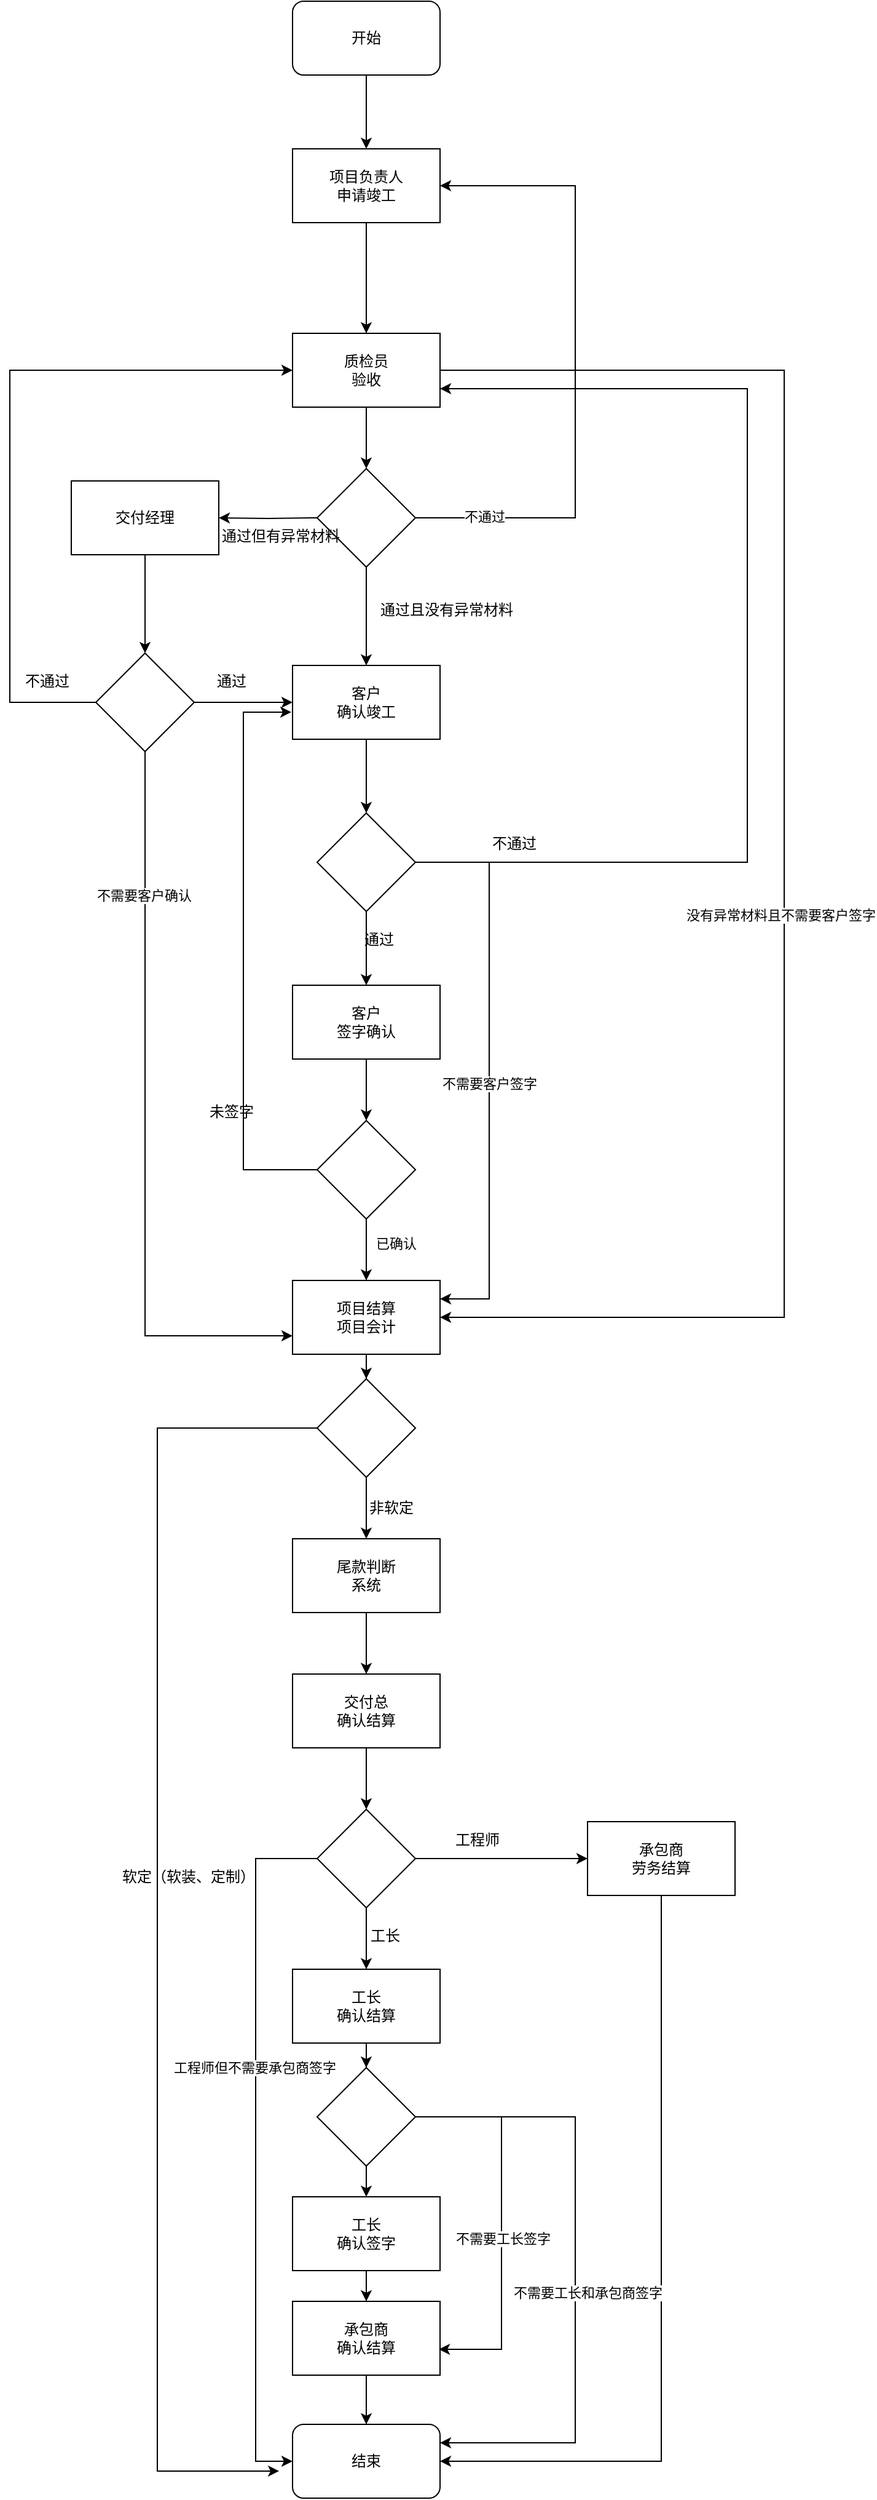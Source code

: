 <mxfile version="24.6.5" type="github">
  <diagram name="第 1 页" id="bbwo3R3Fuv7qdtXgfbBM">
    <mxGraphModel dx="1434" dy="746" grid="1" gridSize="10" guides="1" tooltips="1" connect="1" arrows="1" fold="1" page="1" pageScale="1" pageWidth="827" pageHeight="1169" math="0" shadow="0">
      <root>
        <mxCell id="0" />
        <mxCell id="1" parent="0" />
        <mxCell id="lWWr0W7DIhGmOb6FwgEh-4" value="" style="edgeStyle=orthogonalEdgeStyle;rounded=0;orthogonalLoop=1;jettySize=auto;html=1;" edge="1" parent="1" source="lWWr0W7DIhGmOb6FwgEh-2" target="lWWr0W7DIhGmOb6FwgEh-3">
          <mxGeometry relative="1" as="geometry" />
        </mxCell>
        <mxCell id="lWWr0W7DIhGmOb6FwgEh-2" value="开始" style="rounded=1;whiteSpace=wrap;html=1;" vertex="1" parent="1">
          <mxGeometry x="330" y="140" width="120" height="60" as="geometry" />
        </mxCell>
        <mxCell id="lWWr0W7DIhGmOb6FwgEh-6" value="" style="edgeStyle=orthogonalEdgeStyle;rounded=0;orthogonalLoop=1;jettySize=auto;html=1;" edge="1" parent="1" source="lWWr0W7DIhGmOb6FwgEh-3" target="lWWr0W7DIhGmOb6FwgEh-5">
          <mxGeometry relative="1" as="geometry" />
        </mxCell>
        <mxCell id="lWWr0W7DIhGmOb6FwgEh-3" value="项目负责人&lt;div&gt;申请竣工&lt;/div&gt;" style="rounded=0;whiteSpace=wrap;html=1;" vertex="1" parent="1">
          <mxGeometry x="330" y="260" width="120" height="60" as="geometry" />
        </mxCell>
        <mxCell id="lWWr0W7DIhGmOb6FwgEh-9" value="" style="edgeStyle=orthogonalEdgeStyle;rounded=0;orthogonalLoop=1;jettySize=auto;html=1;" edge="1" parent="1" source="lWWr0W7DIhGmOb6FwgEh-5" target="lWWr0W7DIhGmOb6FwgEh-7">
          <mxGeometry relative="1" as="geometry" />
        </mxCell>
        <mxCell id="lWWr0W7DIhGmOb6FwgEh-66" style="edgeStyle=orthogonalEdgeStyle;rounded=0;orthogonalLoop=1;jettySize=auto;html=1;entryX=1;entryY=0.5;entryDx=0;entryDy=0;" edge="1" parent="1" source="lWWr0W7DIhGmOb6FwgEh-5" target="lWWr0W7DIhGmOb6FwgEh-27">
          <mxGeometry relative="1" as="geometry">
            <Array as="points">
              <mxPoint x="730" y="440" />
              <mxPoint x="730" y="1210" />
            </Array>
          </mxGeometry>
        </mxCell>
        <mxCell id="lWWr0W7DIhGmOb6FwgEh-67" value="没有异常材料且不需要客户签字" style="edgeLabel;html=1;align=center;verticalAlign=middle;resizable=0;points=[];" vertex="1" connectable="0" parent="lWWr0W7DIhGmOb6FwgEh-66">
          <mxGeometry x="0.087" y="-3" relative="1" as="geometry">
            <mxPoint as="offset" />
          </mxGeometry>
        </mxCell>
        <mxCell id="lWWr0W7DIhGmOb6FwgEh-5" value="质检员&lt;div&gt;验收&lt;/div&gt;" style="rounded=0;whiteSpace=wrap;html=1;" vertex="1" parent="1">
          <mxGeometry x="330" y="410" width="120" height="60" as="geometry" />
        </mxCell>
        <mxCell id="lWWr0W7DIhGmOb6FwgEh-10" value="" style="edgeStyle=orthogonalEdgeStyle;rounded=0;orthogonalLoop=1;jettySize=auto;html=1;entryX=1;entryY=0.5;entryDx=0;entryDy=0;" edge="1" parent="1" target="lWWr0W7DIhGmOb6FwgEh-8">
          <mxGeometry relative="1" as="geometry">
            <mxPoint x="350" y="560" as="sourcePoint" />
            <mxPoint x="250" y="640" as="targetPoint" />
            <Array as="points" />
          </mxGeometry>
        </mxCell>
        <mxCell id="lWWr0W7DIhGmOb6FwgEh-11" style="edgeStyle=orthogonalEdgeStyle;rounded=0;orthogonalLoop=1;jettySize=auto;html=1;entryX=1;entryY=0.5;entryDx=0;entryDy=0;" edge="1" parent="1" source="lWWr0W7DIhGmOb6FwgEh-7" target="lWWr0W7DIhGmOb6FwgEh-3">
          <mxGeometry relative="1" as="geometry">
            <Array as="points">
              <mxPoint x="560" y="560" />
              <mxPoint x="560" y="290" />
            </Array>
          </mxGeometry>
        </mxCell>
        <mxCell id="lWWr0W7DIhGmOb6FwgEh-54" value="不通过" style="edgeLabel;html=1;align=center;verticalAlign=middle;resizable=0;points=[];" vertex="1" connectable="0" parent="lWWr0W7DIhGmOb6FwgEh-11">
          <mxGeometry x="-0.78" y="1" relative="1" as="geometry">
            <mxPoint as="offset" />
          </mxGeometry>
        </mxCell>
        <mxCell id="lWWr0W7DIhGmOb6FwgEh-13" value="" style="edgeStyle=orthogonalEdgeStyle;rounded=0;orthogonalLoop=1;jettySize=auto;html=1;" edge="1" parent="1" source="lWWr0W7DIhGmOb6FwgEh-7" target="lWWr0W7DIhGmOb6FwgEh-12">
          <mxGeometry relative="1" as="geometry" />
        </mxCell>
        <mxCell id="lWWr0W7DIhGmOb6FwgEh-7" value="" style="rhombus;whiteSpace=wrap;html=1;" vertex="1" parent="1">
          <mxGeometry x="350" y="520" width="80" height="80" as="geometry" />
        </mxCell>
        <mxCell id="lWWr0W7DIhGmOb6FwgEh-15" value="" style="edgeStyle=orthogonalEdgeStyle;rounded=0;orthogonalLoop=1;jettySize=auto;html=1;" edge="1" parent="1" source="lWWr0W7DIhGmOb6FwgEh-8" target="lWWr0W7DIhGmOb6FwgEh-14">
          <mxGeometry relative="1" as="geometry" />
        </mxCell>
        <mxCell id="lWWr0W7DIhGmOb6FwgEh-8" value="交付经理" style="rounded=0;whiteSpace=wrap;html=1;" vertex="1" parent="1">
          <mxGeometry x="150" y="530" width="120" height="60" as="geometry" />
        </mxCell>
        <mxCell id="lWWr0W7DIhGmOb6FwgEh-19" value="" style="edgeStyle=orthogonalEdgeStyle;rounded=0;orthogonalLoop=1;jettySize=auto;html=1;" edge="1" parent="1" source="lWWr0W7DIhGmOb6FwgEh-12" target="lWWr0W7DIhGmOb6FwgEh-18">
          <mxGeometry relative="1" as="geometry" />
        </mxCell>
        <mxCell id="lWWr0W7DIhGmOb6FwgEh-12" value="客户&lt;div&gt;确认竣工&lt;/div&gt;" style="rounded=0;whiteSpace=wrap;html=1;" vertex="1" parent="1">
          <mxGeometry x="330" y="680" width="120" height="60" as="geometry" />
        </mxCell>
        <mxCell id="lWWr0W7DIhGmOb6FwgEh-16" value="" style="edgeStyle=orthogonalEdgeStyle;rounded=0;orthogonalLoop=1;jettySize=auto;html=1;" edge="1" parent="1" source="lWWr0W7DIhGmOb6FwgEh-14" target="lWWr0W7DIhGmOb6FwgEh-12">
          <mxGeometry relative="1" as="geometry" />
        </mxCell>
        <mxCell id="lWWr0W7DIhGmOb6FwgEh-17" style="edgeStyle=orthogonalEdgeStyle;rounded=0;orthogonalLoop=1;jettySize=auto;html=1;entryX=0;entryY=0.5;entryDx=0;entryDy=0;" edge="1" parent="1" source="lWWr0W7DIhGmOb6FwgEh-14" target="lWWr0W7DIhGmOb6FwgEh-5">
          <mxGeometry relative="1" as="geometry">
            <Array as="points">
              <mxPoint x="100" y="710" />
              <mxPoint x="100" y="440" />
            </Array>
          </mxGeometry>
        </mxCell>
        <mxCell id="lWWr0W7DIhGmOb6FwgEh-68" style="edgeStyle=orthogonalEdgeStyle;rounded=0;orthogonalLoop=1;jettySize=auto;html=1;entryX=0;entryY=0.75;entryDx=0;entryDy=0;" edge="1" parent="1" source="lWWr0W7DIhGmOb6FwgEh-14" target="lWWr0W7DIhGmOb6FwgEh-27">
          <mxGeometry relative="1" as="geometry">
            <Array as="points">
              <mxPoint x="210" y="1225" />
            </Array>
          </mxGeometry>
        </mxCell>
        <mxCell id="lWWr0W7DIhGmOb6FwgEh-69" value="不需要客户确认" style="edgeLabel;html=1;align=center;verticalAlign=middle;resizable=0;points=[];" vertex="1" connectable="0" parent="lWWr0W7DIhGmOb6FwgEh-68">
          <mxGeometry x="-0.607" y="-1" relative="1" as="geometry">
            <mxPoint as="offset" />
          </mxGeometry>
        </mxCell>
        <mxCell id="lWWr0W7DIhGmOb6FwgEh-14" value="" style="rhombus;whiteSpace=wrap;html=1;" vertex="1" parent="1">
          <mxGeometry x="170" y="670" width="80" height="80" as="geometry" />
        </mxCell>
        <mxCell id="lWWr0W7DIhGmOb6FwgEh-20" style="edgeStyle=orthogonalEdgeStyle;rounded=0;orthogonalLoop=1;jettySize=auto;html=1;entryX=1;entryY=0.75;entryDx=0;entryDy=0;" edge="1" parent="1" source="lWWr0W7DIhGmOb6FwgEh-18" target="lWWr0W7DIhGmOb6FwgEh-5">
          <mxGeometry relative="1" as="geometry">
            <Array as="points">
              <mxPoint x="700" y="840" />
              <mxPoint x="700" y="455" />
            </Array>
          </mxGeometry>
        </mxCell>
        <mxCell id="lWWr0W7DIhGmOb6FwgEh-22" value="" style="edgeStyle=orthogonalEdgeStyle;rounded=0;orthogonalLoop=1;jettySize=auto;html=1;" edge="1" parent="1" source="lWWr0W7DIhGmOb6FwgEh-18" target="lWWr0W7DIhGmOb6FwgEh-21">
          <mxGeometry relative="1" as="geometry" />
        </mxCell>
        <mxCell id="lWWr0W7DIhGmOb6FwgEh-70" style="edgeStyle=orthogonalEdgeStyle;rounded=0;orthogonalLoop=1;jettySize=auto;html=1;entryX=1;entryY=0.25;entryDx=0;entryDy=0;" edge="1" parent="1" source="lWWr0W7DIhGmOb6FwgEh-18" target="lWWr0W7DIhGmOb6FwgEh-27">
          <mxGeometry relative="1" as="geometry">
            <Array as="points">
              <mxPoint x="490" y="840" />
              <mxPoint x="490" y="1195" />
            </Array>
          </mxGeometry>
        </mxCell>
        <mxCell id="lWWr0W7DIhGmOb6FwgEh-71" value="不需要客户签字" style="edgeLabel;html=1;align=center;verticalAlign=middle;resizable=0;points=[];" vertex="1" connectable="0" parent="lWWr0W7DIhGmOb6FwgEh-70">
          <mxGeometry x="-0.033" y="3" relative="1" as="geometry">
            <mxPoint x="-3" y="20" as="offset" />
          </mxGeometry>
        </mxCell>
        <mxCell id="lWWr0W7DIhGmOb6FwgEh-18" value="" style="rhombus;whiteSpace=wrap;html=1;" vertex="1" parent="1">
          <mxGeometry x="350" y="800" width="80" height="80" as="geometry" />
        </mxCell>
        <mxCell id="lWWr0W7DIhGmOb6FwgEh-24" value="" style="edgeStyle=orthogonalEdgeStyle;rounded=0;orthogonalLoop=1;jettySize=auto;html=1;" edge="1" parent="1" source="lWWr0W7DIhGmOb6FwgEh-21" target="lWWr0W7DIhGmOb6FwgEh-23">
          <mxGeometry relative="1" as="geometry" />
        </mxCell>
        <mxCell id="lWWr0W7DIhGmOb6FwgEh-21" value="客户&lt;div&gt;签字确认&lt;/div&gt;" style="rounded=0;whiteSpace=wrap;html=1;" vertex="1" parent="1">
          <mxGeometry x="330" y="940" width="120" height="60" as="geometry" />
        </mxCell>
        <mxCell id="lWWr0W7DIhGmOb6FwgEh-28" value="" style="edgeStyle=orthogonalEdgeStyle;rounded=0;orthogonalLoop=1;jettySize=auto;html=1;" edge="1" parent="1" source="lWWr0W7DIhGmOb6FwgEh-23" target="lWWr0W7DIhGmOb6FwgEh-27">
          <mxGeometry relative="1" as="geometry" />
        </mxCell>
        <mxCell id="lWWr0W7DIhGmOb6FwgEh-62" value="已确认" style="edgeLabel;html=1;align=center;verticalAlign=middle;resizable=0;points=[];" vertex="1" connectable="0" parent="lWWr0W7DIhGmOb6FwgEh-28">
          <mxGeometry x="-0.32" y="5" relative="1" as="geometry">
            <mxPoint x="19" y="3" as="offset" />
          </mxGeometry>
        </mxCell>
        <mxCell id="lWWr0W7DIhGmOb6FwgEh-23" value="" style="rhombus;whiteSpace=wrap;html=1;" vertex="1" parent="1">
          <mxGeometry x="350" y="1050" width="80" height="80" as="geometry" />
        </mxCell>
        <mxCell id="lWWr0W7DIhGmOb6FwgEh-25" style="edgeStyle=orthogonalEdgeStyle;rounded=0;orthogonalLoop=1;jettySize=auto;html=1;entryX=-0.008;entryY=0.633;entryDx=0;entryDy=0;entryPerimeter=0;" edge="1" parent="1" source="lWWr0W7DIhGmOb6FwgEh-23" target="lWWr0W7DIhGmOb6FwgEh-12">
          <mxGeometry relative="1" as="geometry">
            <Array as="points">
              <mxPoint x="290" y="1090" />
              <mxPoint x="290" y="718" />
            </Array>
          </mxGeometry>
        </mxCell>
        <mxCell id="lWWr0W7DIhGmOb6FwgEh-31" value="" style="edgeStyle=orthogonalEdgeStyle;rounded=0;orthogonalLoop=1;jettySize=auto;html=1;" edge="1" parent="1" source="lWWr0W7DIhGmOb6FwgEh-27" target="lWWr0W7DIhGmOb6FwgEh-30">
          <mxGeometry relative="1" as="geometry" />
        </mxCell>
        <mxCell id="lWWr0W7DIhGmOb6FwgEh-27" value="项目结算&lt;br&gt;项目会计" style="rounded=0;whiteSpace=wrap;html=1;" vertex="1" parent="1">
          <mxGeometry x="330" y="1180" width="120" height="60" as="geometry" />
        </mxCell>
        <mxCell id="lWWr0W7DIhGmOb6FwgEh-34" value="" style="edgeStyle=orthogonalEdgeStyle;rounded=0;orthogonalLoop=1;jettySize=auto;html=1;" edge="1" parent="1" source="lWWr0W7DIhGmOb6FwgEh-29" target="lWWr0W7DIhGmOb6FwgEh-33">
          <mxGeometry relative="1" as="geometry" />
        </mxCell>
        <mxCell id="lWWr0W7DIhGmOb6FwgEh-29" value="尾款判断&lt;br&gt;系统" style="rounded=0;whiteSpace=wrap;html=1;" vertex="1" parent="1">
          <mxGeometry x="330" y="1390" width="120" height="60" as="geometry" />
        </mxCell>
        <mxCell id="lWWr0W7DIhGmOb6FwgEh-32" value="" style="edgeStyle=orthogonalEdgeStyle;rounded=0;orthogonalLoop=1;jettySize=auto;html=1;" edge="1" parent="1" source="lWWr0W7DIhGmOb6FwgEh-30" target="lWWr0W7DIhGmOb6FwgEh-29">
          <mxGeometry relative="1" as="geometry" />
        </mxCell>
        <mxCell id="lWWr0W7DIhGmOb6FwgEh-30" value="" style="rhombus;whiteSpace=wrap;html=1;" vertex="1" parent="1">
          <mxGeometry x="350" y="1260" width="80" height="80" as="geometry" />
        </mxCell>
        <mxCell id="lWWr0W7DIhGmOb6FwgEh-37" value="" style="edgeStyle=orthogonalEdgeStyle;rounded=0;orthogonalLoop=1;jettySize=auto;html=1;" edge="1" parent="1" source="lWWr0W7DIhGmOb6FwgEh-33" target="lWWr0W7DIhGmOb6FwgEh-36">
          <mxGeometry relative="1" as="geometry" />
        </mxCell>
        <mxCell id="lWWr0W7DIhGmOb6FwgEh-33" value="交付总&lt;br&gt;确认结算" style="rounded=0;whiteSpace=wrap;html=1;" vertex="1" parent="1">
          <mxGeometry x="330" y="1500" width="120" height="60" as="geometry" />
        </mxCell>
        <mxCell id="lWWr0W7DIhGmOb6FwgEh-48" style="edgeStyle=orthogonalEdgeStyle;rounded=0;orthogonalLoop=1;jettySize=auto;html=1;entryX=1;entryY=0.5;entryDx=0;entryDy=0;" edge="1" parent="1" source="lWWr0W7DIhGmOb6FwgEh-35" target="lWWr0W7DIhGmOb6FwgEh-42">
          <mxGeometry relative="1" as="geometry">
            <Array as="points">
              <mxPoint x="630" y="2140" />
            </Array>
          </mxGeometry>
        </mxCell>
        <mxCell id="lWWr0W7DIhGmOb6FwgEh-35" value="承包商&lt;br&gt;劳务结算" style="rounded=0;whiteSpace=wrap;html=1;" vertex="1" parent="1">
          <mxGeometry x="570" y="1620" width="120" height="60" as="geometry" />
        </mxCell>
        <mxCell id="lWWr0W7DIhGmOb6FwgEh-38" value="" style="edgeStyle=orthogonalEdgeStyle;rounded=0;orthogonalLoop=1;jettySize=auto;html=1;" edge="1" parent="1" source="lWWr0W7DIhGmOb6FwgEh-36" target="lWWr0W7DIhGmOb6FwgEh-35">
          <mxGeometry relative="1" as="geometry" />
        </mxCell>
        <mxCell id="lWWr0W7DIhGmOb6FwgEh-43" value="" style="edgeStyle=orthogonalEdgeStyle;rounded=0;orthogonalLoop=1;jettySize=auto;html=1;" edge="1" parent="1" source="lWWr0W7DIhGmOb6FwgEh-36" target="lWWr0W7DIhGmOb6FwgEh-39">
          <mxGeometry relative="1" as="geometry" />
        </mxCell>
        <mxCell id="lWWr0W7DIhGmOb6FwgEh-72" style="edgeStyle=orthogonalEdgeStyle;rounded=0;orthogonalLoop=1;jettySize=auto;html=1;entryX=0;entryY=0.5;entryDx=0;entryDy=0;" edge="1" parent="1" source="lWWr0W7DIhGmOb6FwgEh-36" target="lWWr0W7DIhGmOb6FwgEh-42">
          <mxGeometry relative="1" as="geometry">
            <Array as="points">
              <mxPoint x="300" y="1650" />
              <mxPoint x="300" y="2140" />
            </Array>
          </mxGeometry>
        </mxCell>
        <mxCell id="lWWr0W7DIhGmOb6FwgEh-73" value="工程师但不需要承包商签字" style="edgeLabel;html=1;align=center;verticalAlign=middle;resizable=0;points=[];" vertex="1" connectable="0" parent="lWWr0W7DIhGmOb6FwgEh-72">
          <mxGeometry x="-0.267" y="-1" relative="1" as="geometry">
            <mxPoint y="11" as="offset" />
          </mxGeometry>
        </mxCell>
        <mxCell id="lWWr0W7DIhGmOb6FwgEh-36" value="" style="rhombus;whiteSpace=wrap;html=1;" vertex="1" parent="1">
          <mxGeometry x="350" y="1610" width="80" height="80" as="geometry" />
        </mxCell>
        <mxCell id="lWWr0W7DIhGmOb6FwgEh-75" value="" style="edgeStyle=orthogonalEdgeStyle;rounded=0;orthogonalLoop=1;jettySize=auto;html=1;" edge="1" parent="1" source="lWWr0W7DIhGmOb6FwgEh-39" target="lWWr0W7DIhGmOb6FwgEh-74">
          <mxGeometry relative="1" as="geometry" />
        </mxCell>
        <mxCell id="lWWr0W7DIhGmOb6FwgEh-39" value="工长&lt;br&gt;确认结算" style="rounded=0;whiteSpace=wrap;html=1;" vertex="1" parent="1">
          <mxGeometry x="330" y="1740" width="120" height="60" as="geometry" />
        </mxCell>
        <mxCell id="lWWr0W7DIhGmOb6FwgEh-45" value="" style="edgeStyle=orthogonalEdgeStyle;rounded=0;orthogonalLoop=1;jettySize=auto;html=1;" edge="1" parent="1" source="lWWr0W7DIhGmOb6FwgEh-40" target="lWWr0W7DIhGmOb6FwgEh-41">
          <mxGeometry relative="1" as="geometry" />
        </mxCell>
        <mxCell id="lWWr0W7DIhGmOb6FwgEh-40" value="工长&lt;br&gt;确认签字" style="rounded=0;whiteSpace=wrap;html=1;" vertex="1" parent="1">
          <mxGeometry x="330" y="1925" width="120" height="60" as="geometry" />
        </mxCell>
        <mxCell id="lWWr0W7DIhGmOb6FwgEh-46" value="" style="edgeStyle=orthogonalEdgeStyle;rounded=0;orthogonalLoop=1;jettySize=auto;html=1;" edge="1" parent="1" source="lWWr0W7DIhGmOb6FwgEh-41" target="lWWr0W7DIhGmOb6FwgEh-42">
          <mxGeometry relative="1" as="geometry" />
        </mxCell>
        <mxCell id="lWWr0W7DIhGmOb6FwgEh-41" value="承包商&lt;div&gt;确认结算&lt;/div&gt;" style="rounded=0;whiteSpace=wrap;html=1;" vertex="1" parent="1">
          <mxGeometry x="330" y="2010" width="120" height="60" as="geometry" />
        </mxCell>
        <mxCell id="lWWr0W7DIhGmOb6FwgEh-42" value="结束" style="rounded=1;whiteSpace=wrap;html=1;" vertex="1" parent="1">
          <mxGeometry x="330" y="2110" width="120" height="60" as="geometry" />
        </mxCell>
        <mxCell id="lWWr0W7DIhGmOb6FwgEh-49" style="edgeStyle=orthogonalEdgeStyle;rounded=0;orthogonalLoop=1;jettySize=auto;html=1;entryX=-0.008;entryY=0.633;entryDx=0;entryDy=0;entryPerimeter=0;exitX=0;exitY=0.5;exitDx=0;exitDy=0;" edge="1" parent="1" source="lWWr0W7DIhGmOb6FwgEh-30">
          <mxGeometry relative="1" as="geometry">
            <mxPoint x="340" y="1300" as="sourcePoint" />
            <mxPoint x="319.04" y="2147.98" as="targetPoint" />
            <Array as="points">
              <mxPoint x="220" y="1300" />
              <mxPoint x="220" y="2148" />
            </Array>
          </mxGeometry>
        </mxCell>
        <mxCell id="lWWr0W7DIhGmOb6FwgEh-50" value="软定（软装、定制）" style="text;html=1;align=center;verticalAlign=middle;resizable=0;points=[];autosize=1;strokeColor=none;fillColor=none;" vertex="1" parent="1">
          <mxGeometry x="180" y="1650" width="130" height="30" as="geometry" />
        </mxCell>
        <mxCell id="lWWr0W7DIhGmOb6FwgEh-51" value="非软定" style="text;html=1;align=center;verticalAlign=middle;resizable=0;points=[];autosize=1;strokeColor=none;fillColor=none;" vertex="1" parent="1">
          <mxGeometry x="380" y="1350" width="60" height="30" as="geometry" />
        </mxCell>
        <mxCell id="lWWr0W7DIhGmOb6FwgEh-52" value="工程师" style="text;html=1;align=center;verticalAlign=middle;resizable=0;points=[];autosize=1;strokeColor=none;fillColor=none;" vertex="1" parent="1">
          <mxGeometry x="450" y="1620" width="60" height="30" as="geometry" />
        </mxCell>
        <mxCell id="lWWr0W7DIhGmOb6FwgEh-53" value="工长" style="text;html=1;align=center;verticalAlign=middle;resizable=0;points=[];autosize=1;strokeColor=none;fillColor=none;" vertex="1" parent="1">
          <mxGeometry x="380" y="1698" width="50" height="30" as="geometry" />
        </mxCell>
        <mxCell id="lWWr0W7DIhGmOb6FwgEh-55" value="通过但有异常材料" style="text;html=1;align=center;verticalAlign=middle;resizable=0;points=[];autosize=1;strokeColor=none;fillColor=none;" vertex="1" parent="1">
          <mxGeometry x="260" y="560" width="120" height="30" as="geometry" />
        </mxCell>
        <mxCell id="lWWr0W7DIhGmOb6FwgEh-56" value="通过且没有异常材料" style="text;html=1;align=center;verticalAlign=middle;resizable=0;points=[];autosize=1;strokeColor=none;fillColor=none;" vertex="1" parent="1">
          <mxGeometry x="390" y="620" width="130" height="30" as="geometry" />
        </mxCell>
        <mxCell id="lWWr0W7DIhGmOb6FwgEh-57" value="通过" style="text;html=1;align=center;verticalAlign=middle;resizable=0;points=[];autosize=1;strokeColor=none;fillColor=none;" vertex="1" parent="1">
          <mxGeometry x="255" y="678" width="50" height="30" as="geometry" />
        </mxCell>
        <mxCell id="lWWr0W7DIhGmOb6FwgEh-58" value="不通过" style="text;html=1;align=center;verticalAlign=middle;resizable=0;points=[];autosize=1;strokeColor=none;fillColor=none;" vertex="1" parent="1">
          <mxGeometry x="100" y="678" width="60" height="30" as="geometry" />
        </mxCell>
        <mxCell id="lWWr0W7DIhGmOb6FwgEh-59" value="不通过" style="text;html=1;align=center;verticalAlign=middle;resizable=0;points=[];autosize=1;strokeColor=none;fillColor=none;" vertex="1" parent="1">
          <mxGeometry x="480" y="810" width="60" height="30" as="geometry" />
        </mxCell>
        <mxCell id="lWWr0W7DIhGmOb6FwgEh-60" value="通过" style="text;html=1;align=center;verticalAlign=middle;resizable=0;points=[];autosize=1;strokeColor=none;fillColor=none;" vertex="1" parent="1">
          <mxGeometry x="375" y="888" width="50" height="30" as="geometry" />
        </mxCell>
        <mxCell id="lWWr0W7DIhGmOb6FwgEh-61" value="未签字" style="text;html=1;align=center;verticalAlign=middle;resizable=0;points=[];autosize=1;strokeColor=none;fillColor=none;" vertex="1" parent="1">
          <mxGeometry x="250" y="1028" width="60" height="30" as="geometry" />
        </mxCell>
        <mxCell id="lWWr0W7DIhGmOb6FwgEh-76" value="" style="edgeStyle=orthogonalEdgeStyle;rounded=0;orthogonalLoop=1;jettySize=auto;html=1;" edge="1" parent="1" source="lWWr0W7DIhGmOb6FwgEh-74" target="lWWr0W7DIhGmOb6FwgEh-40">
          <mxGeometry relative="1" as="geometry" />
        </mxCell>
        <mxCell id="lWWr0W7DIhGmOb6FwgEh-78" style="edgeStyle=orthogonalEdgeStyle;rounded=0;orthogonalLoop=1;jettySize=auto;html=1;entryX=0.992;entryY=0.65;entryDx=0;entryDy=0;entryPerimeter=0;" edge="1" parent="1" source="lWWr0W7DIhGmOb6FwgEh-74" target="lWWr0W7DIhGmOb6FwgEh-41">
          <mxGeometry relative="1" as="geometry">
            <mxPoint x="490" y="1950" as="targetPoint" />
            <Array as="points">
              <mxPoint x="500" y="1860" />
              <mxPoint x="500" y="2049" />
            </Array>
          </mxGeometry>
        </mxCell>
        <mxCell id="lWWr0W7DIhGmOb6FwgEh-79" value="不需要工长签字" style="edgeLabel;html=1;align=center;verticalAlign=middle;resizable=0;points=[];" vertex="1" connectable="0" parent="lWWr0W7DIhGmOb6FwgEh-78">
          <mxGeometry x="0.09" y="1" relative="1" as="geometry">
            <mxPoint as="offset" />
          </mxGeometry>
        </mxCell>
        <mxCell id="lWWr0W7DIhGmOb6FwgEh-80" style="edgeStyle=orthogonalEdgeStyle;rounded=0;orthogonalLoop=1;jettySize=auto;html=1;entryX=1;entryY=0.25;entryDx=0;entryDy=0;" edge="1" parent="1" source="lWWr0W7DIhGmOb6FwgEh-74" target="lWWr0W7DIhGmOb6FwgEh-42">
          <mxGeometry relative="1" as="geometry">
            <Array as="points">
              <mxPoint x="560" y="1860" />
              <mxPoint x="560" y="2125" />
            </Array>
          </mxGeometry>
        </mxCell>
        <mxCell id="lWWr0W7DIhGmOb6FwgEh-81" value="不需要工长和承包商签字" style="edgeLabel;html=1;align=center;verticalAlign=middle;resizable=0;points=[];" vertex="1" connectable="0" parent="lWWr0W7DIhGmOb6FwgEh-80">
          <mxGeometry x="0.081" y="-4" relative="1" as="geometry">
            <mxPoint x="14" as="offset" />
          </mxGeometry>
        </mxCell>
        <mxCell id="lWWr0W7DIhGmOb6FwgEh-74" value="" style="rhombus;whiteSpace=wrap;html=1;" vertex="1" parent="1">
          <mxGeometry x="350" y="1820" width="80" height="80" as="geometry" />
        </mxCell>
      </root>
    </mxGraphModel>
  </diagram>
</mxfile>
